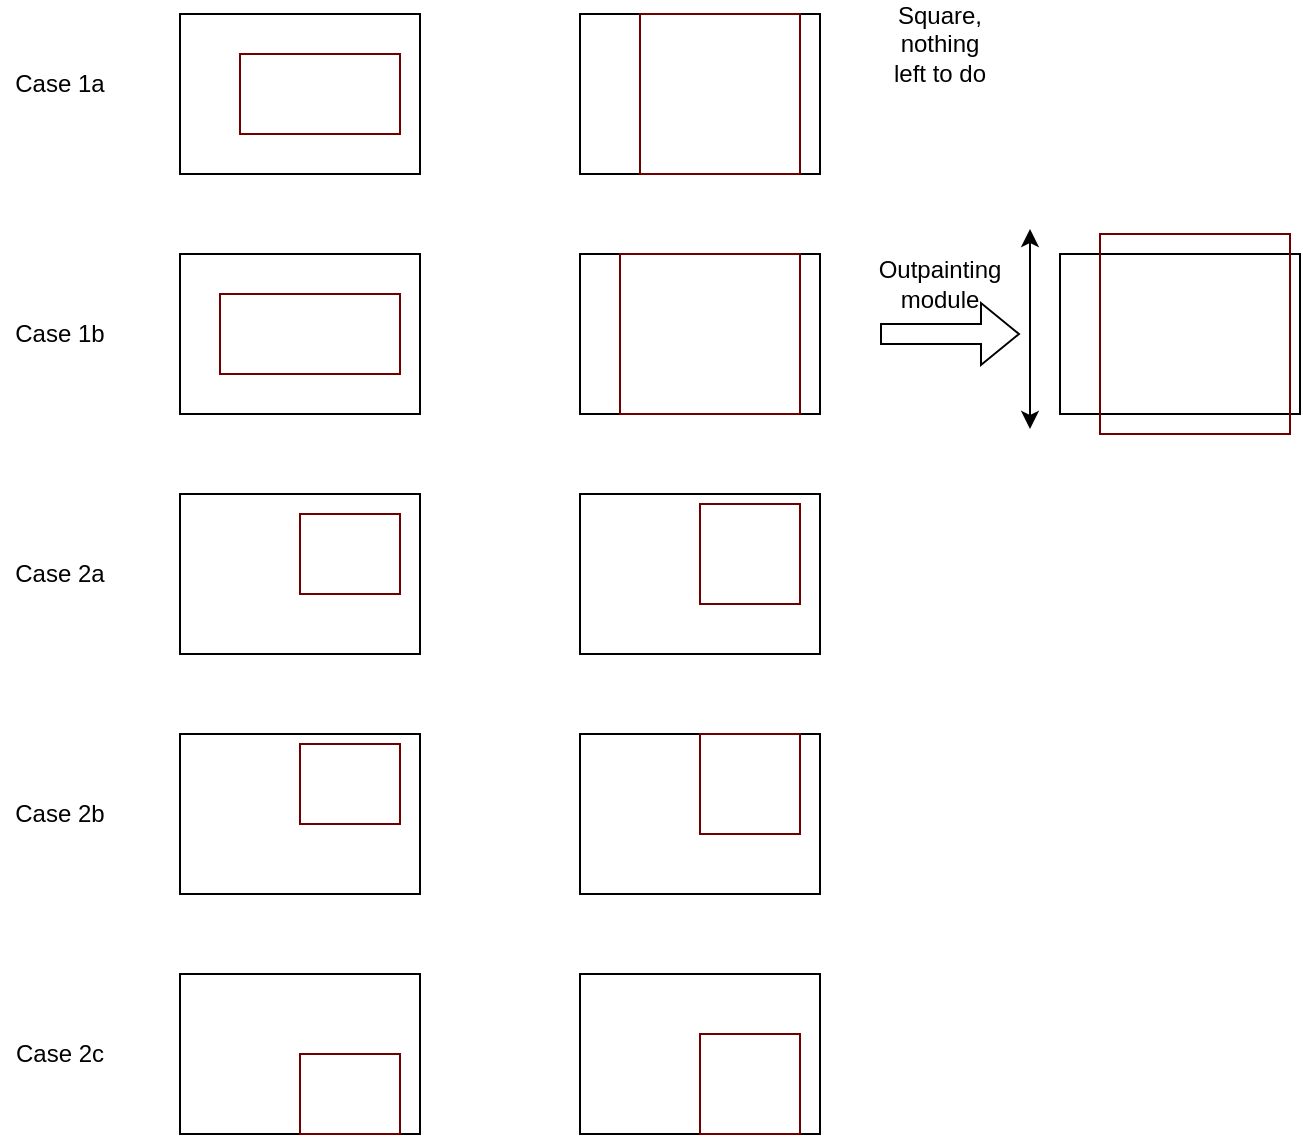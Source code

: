 <mxfile version="21.5.1" type="github">
  <diagram name="Page-1" id="dD4qSxTyb3Q1aRbLcb0a">
    <mxGraphModel dx="1397" dy="797" grid="0" gridSize="5" guides="1" tooltips="1" connect="1" arrows="1" fold="1" page="1" pageScale="1" pageWidth="850" pageHeight="1100" background="none" math="0" shadow="0">
      <root>
        <mxCell id="0" />
        <mxCell id="1" parent="0" />
        <mxCell id="W99N5dghaN8DPbElHies-5" value="" style="rounded=0;whiteSpace=wrap;html=1;fillColor=none;" parent="1" vertex="1">
          <mxGeometry x="120" y="400" width="120" height="80" as="geometry" />
        </mxCell>
        <mxCell id="W99N5dghaN8DPbElHies-6" value="" style="rounded=0;whiteSpace=wrap;html=1;fillColor=none;fontColor=#ffffff;strokeColor=#6F0000;" parent="1" vertex="1">
          <mxGeometry x="180" y="410" width="50" height="40" as="geometry" />
        </mxCell>
        <mxCell id="W99N5dghaN8DPbElHies-8" value="" style="rounded=0;whiteSpace=wrap;html=1;fillColor=none;" parent="1" vertex="1">
          <mxGeometry x="320" y="400" width="120" height="80" as="geometry" />
        </mxCell>
        <mxCell id="W99N5dghaN8DPbElHies-9" value="" style="rounded=0;whiteSpace=wrap;html=1;fillColor=none;fontColor=#ffffff;strokeColor=#6F0000;" parent="1" vertex="1">
          <mxGeometry x="380" y="405" width="50" height="50" as="geometry" />
        </mxCell>
        <mxCell id="W99N5dghaN8DPbElHies-10" value="" style="rounded=0;whiteSpace=wrap;html=1;fillColor=none;" parent="1" vertex="1">
          <mxGeometry x="320" y="520" width="120" height="80" as="geometry" />
        </mxCell>
        <mxCell id="W99N5dghaN8DPbElHies-11" value="" style="rounded=0;whiteSpace=wrap;html=1;fillColor=none;fontColor=#ffffff;strokeColor=#6F0000;" parent="1" vertex="1">
          <mxGeometry x="380" y="520" width="50" height="50" as="geometry" />
        </mxCell>
        <mxCell id="W99N5dghaN8DPbElHies-18" value="Case 1a" style="text;html=1;strokeColor=none;fillColor=none;align=center;verticalAlign=middle;whiteSpace=wrap;rounded=0;" parent="1" vertex="1">
          <mxGeometry x="30" y="180" width="60" height="30" as="geometry" />
        </mxCell>
        <mxCell id="W99N5dghaN8DPbElHies-19" value="Case 1b" style="text;html=1;strokeColor=none;fillColor=none;align=center;verticalAlign=middle;whiteSpace=wrap;rounded=0;" parent="1" vertex="1">
          <mxGeometry x="30" y="305" width="60" height="30" as="geometry" />
        </mxCell>
        <mxCell id="W99N5dghaN8DPbElHies-20" value="" style="rounded=0;whiteSpace=wrap;html=1;fillColor=none;" parent="1" vertex="1">
          <mxGeometry x="120" y="160" width="120" height="80" as="geometry" />
        </mxCell>
        <mxCell id="W99N5dghaN8DPbElHies-21" value="" style="rounded=0;whiteSpace=wrap;html=1;fillColor=none;fontColor=#ffffff;strokeColor=#6F0000;" parent="1" vertex="1">
          <mxGeometry x="150" y="180" width="80" height="40" as="geometry" />
        </mxCell>
        <mxCell id="W99N5dghaN8DPbElHies-22" value="" style="rounded=0;whiteSpace=wrap;html=1;fillColor=none;" parent="1" vertex="1">
          <mxGeometry x="320" y="160" width="120" height="80" as="geometry" />
        </mxCell>
        <mxCell id="W99N5dghaN8DPbElHies-23" value="" style="rounded=0;whiteSpace=wrap;html=1;fillColor=none;fontColor=#ffffff;strokeColor=#6F0000;" parent="1" vertex="1">
          <mxGeometry x="350" y="160" width="80" height="80" as="geometry" />
        </mxCell>
        <mxCell id="W99N5dghaN8DPbElHies-24" value="" style="rounded=0;whiteSpace=wrap;html=1;fillColor=none;" parent="1" vertex="1">
          <mxGeometry x="320" y="280" width="120" height="80" as="geometry" />
        </mxCell>
        <mxCell id="W99N5dghaN8DPbElHies-25" value="" style="rounded=0;whiteSpace=wrap;html=1;fillColor=none;fontColor=#ffffff;strokeColor=#6F0000;" parent="1" vertex="1">
          <mxGeometry x="340" y="280" width="90" height="80" as="geometry" />
        </mxCell>
        <mxCell id="W99N5dghaN8DPbElHies-26" value="" style="rounded=0;whiteSpace=wrap;html=1;fillColor=none;" parent="1" vertex="1">
          <mxGeometry x="120" y="280" width="120" height="80" as="geometry" />
        </mxCell>
        <mxCell id="W99N5dghaN8DPbElHies-27" value="" style="rounded=0;whiteSpace=wrap;html=1;fillColor=none;fontColor=#ffffff;strokeColor=#6F0000;" parent="1" vertex="1">
          <mxGeometry x="140" y="300" width="90" height="40" as="geometry" />
        </mxCell>
        <mxCell id="W99N5dghaN8DPbElHies-28" value="Square, nothing left to do" style="text;html=1;strokeColor=none;fillColor=none;align=center;verticalAlign=middle;whiteSpace=wrap;rounded=0;" parent="1" vertex="1">
          <mxGeometry x="470" y="160" width="60" height="30" as="geometry" />
        </mxCell>
        <mxCell id="W99N5dghaN8DPbElHies-29" value="" style="shape=image;html=1;verticalAlign=top;verticalLabelPosition=bottom;labelBackgroundColor=#ffffff;imageAspect=0;aspect=fixed;image=https://cdn4.iconfinder.com/data/icons/ionicons/512/icon-checkmark-round-128.png" parent="1" vertex="1">
          <mxGeometry x="500" y="180" width="40" height="40" as="geometry" />
        </mxCell>
        <mxCell id="W99N5dghaN8DPbElHies-30" value="" style="shape=flexArrow;endArrow=classic;html=1;rounded=0;" parent="1" edge="1">
          <mxGeometry width="50" height="50" relative="1" as="geometry">
            <mxPoint x="470" y="320" as="sourcePoint" />
            <mxPoint x="540" y="320" as="targetPoint" />
          </mxGeometry>
        </mxCell>
        <mxCell id="W99N5dghaN8DPbElHies-31" value="Outpainting module" style="text;html=1;strokeColor=none;fillColor=none;align=center;verticalAlign=middle;whiteSpace=wrap;rounded=0;" parent="1" vertex="1">
          <mxGeometry x="470" y="280" width="60" height="30" as="geometry" />
        </mxCell>
        <mxCell id="W99N5dghaN8DPbElHies-32" value="" style="rounded=0;whiteSpace=wrap;html=1;fillColor=none;" parent="1" vertex="1">
          <mxGeometry x="560" y="280" width="120" height="80" as="geometry" />
        </mxCell>
        <mxCell id="W99N5dghaN8DPbElHies-33" value="" style="rounded=0;whiteSpace=wrap;html=1;fillColor=none;fontColor=#ffffff;strokeColor=#6F0000;" parent="1" vertex="1">
          <mxGeometry x="580" y="270" width="95" height="100" as="geometry" />
        </mxCell>
        <mxCell id="W99N5dghaN8DPbElHies-36" value="" style="endArrow=classic;startArrow=classic;html=1;rounded=0;" parent="1" edge="1">
          <mxGeometry width="50" height="50" relative="1" as="geometry">
            <mxPoint x="545" y="367.5" as="sourcePoint" />
            <mxPoint x="545" y="267.5" as="targetPoint" />
          </mxGeometry>
        </mxCell>
        <mxCell id="W99N5dghaN8DPbElHies-37" value="" style="rounded=0;whiteSpace=wrap;html=1;fillColor=none;" parent="1" vertex="1">
          <mxGeometry x="120" y="520" width="120" height="80" as="geometry" />
        </mxCell>
        <mxCell id="W99N5dghaN8DPbElHies-38" value="" style="rounded=0;whiteSpace=wrap;html=1;fillColor=none;fontColor=#ffffff;strokeColor=#6F0000;" parent="1" vertex="1">
          <mxGeometry x="180" y="525" width="50" height="40" as="geometry" />
        </mxCell>
        <mxCell id="W99N5dghaN8DPbElHies-39" value="" style="rounded=0;whiteSpace=wrap;html=1;fillColor=none;" parent="1" vertex="1">
          <mxGeometry x="320" y="640" width="120" height="80" as="geometry" />
        </mxCell>
        <mxCell id="W99N5dghaN8DPbElHies-40" value="" style="rounded=0;whiteSpace=wrap;html=1;fillColor=none;fontColor=#ffffff;strokeColor=#6F0000;" parent="1" vertex="1">
          <mxGeometry x="380" y="670" width="50" height="50" as="geometry" />
        </mxCell>
        <mxCell id="W99N5dghaN8DPbElHies-41" value="" style="rounded=0;whiteSpace=wrap;html=1;fillColor=none;" parent="1" vertex="1">
          <mxGeometry x="120" y="640" width="120" height="80" as="geometry" />
        </mxCell>
        <mxCell id="W99N5dghaN8DPbElHies-42" value="" style="rounded=0;whiteSpace=wrap;html=1;fillColor=none;fontColor=#ffffff;strokeColor=#6F0000;" parent="1" vertex="1">
          <mxGeometry x="180" y="680" width="50" height="40" as="geometry" />
        </mxCell>
        <mxCell id="W99N5dghaN8DPbElHies-43" value="Case 2a" style="text;html=1;strokeColor=none;fillColor=none;align=center;verticalAlign=middle;whiteSpace=wrap;rounded=0;" parent="1" vertex="1">
          <mxGeometry x="30" y="425" width="60" height="30" as="geometry" />
        </mxCell>
        <mxCell id="W99N5dghaN8DPbElHies-46" value="Case 2b" style="text;html=1;strokeColor=none;fillColor=none;align=center;verticalAlign=middle;whiteSpace=wrap;rounded=0;" parent="1" vertex="1">
          <mxGeometry x="30" y="545" width="60" height="30" as="geometry" />
        </mxCell>
        <mxCell id="W99N5dghaN8DPbElHies-47" value="Case 2c" style="text;html=1;strokeColor=none;fillColor=none;align=center;verticalAlign=middle;whiteSpace=wrap;rounded=0;" parent="1" vertex="1">
          <mxGeometry x="30" y="665" width="60" height="30" as="geometry" />
        </mxCell>
      </root>
    </mxGraphModel>
  </diagram>
</mxfile>
